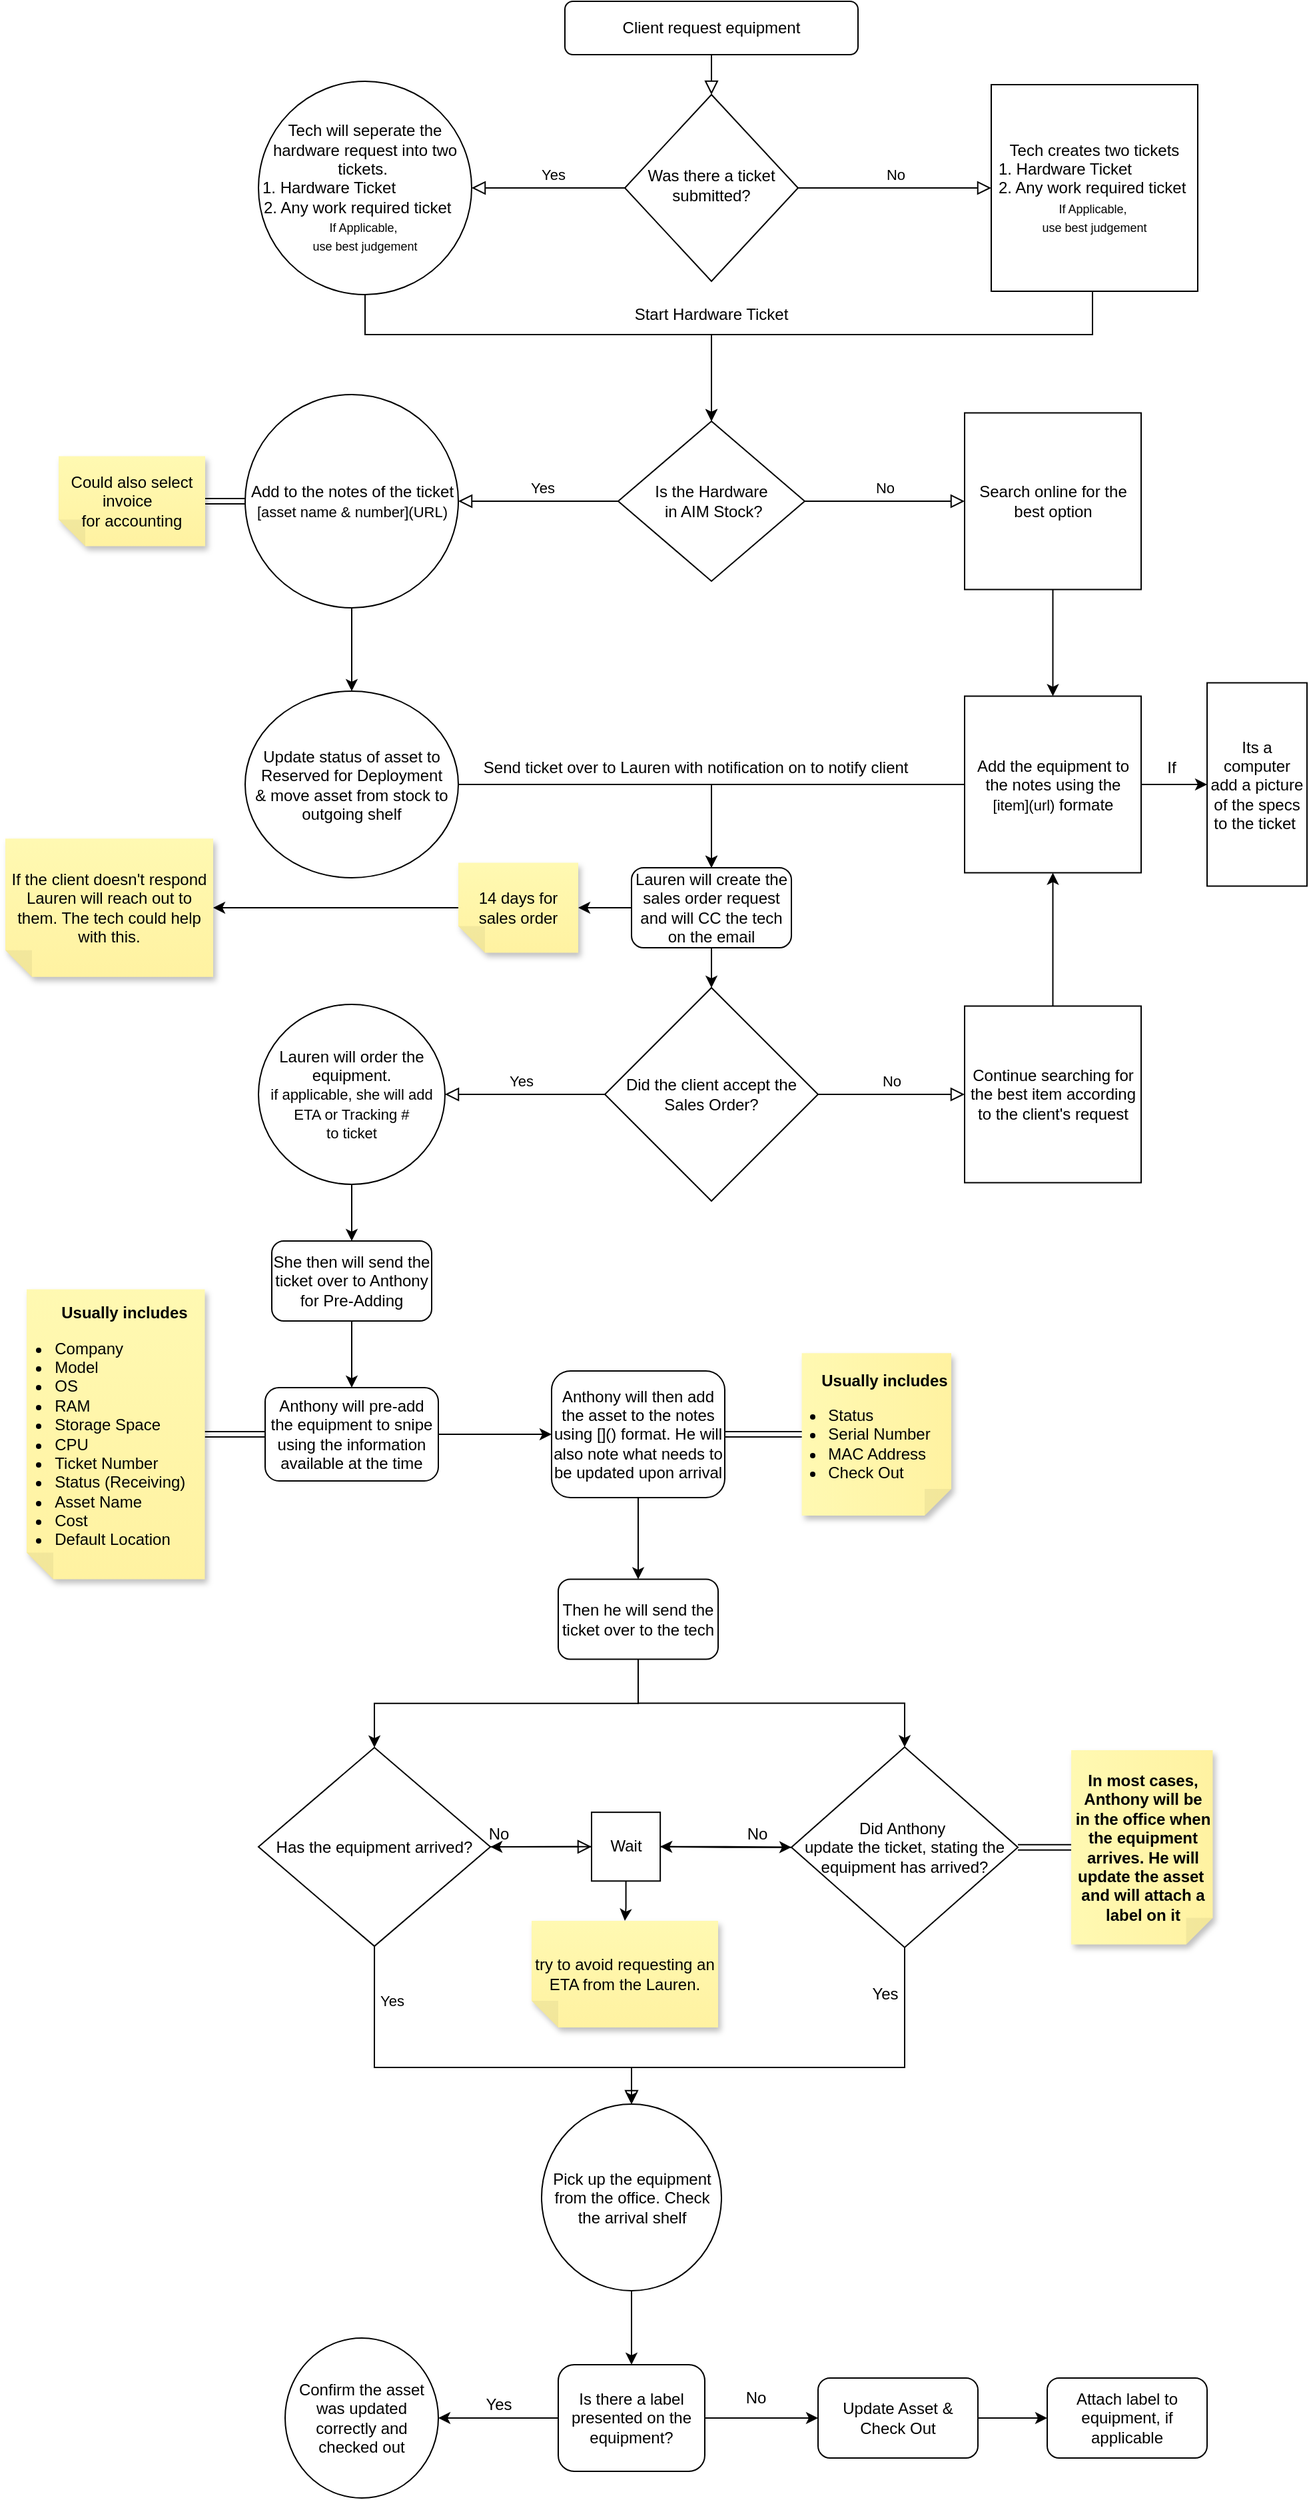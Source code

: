 <mxfile version="24.6.4" type="github">
  <diagram id="C5RBs43oDa-KdzZeNtuy" name="Page-1">
    <mxGraphModel dx="2253" dy="785" grid="1" gridSize="10" guides="1" tooltips="1" connect="1" arrows="1" fold="1" page="1" pageScale="1" pageWidth="827" pageHeight="1169" math="0" shadow="0">
      <root>
        <mxCell id="WIyWlLk6GJQsqaUBKTNV-0" />
        <mxCell id="WIyWlLk6GJQsqaUBKTNV-1" parent="WIyWlLk6GJQsqaUBKTNV-0" />
        <mxCell id="WIyWlLk6GJQsqaUBKTNV-2" value="" style="rounded=0;html=1;jettySize=auto;orthogonalLoop=1;fontSize=11;endArrow=block;endFill=0;endSize=8;strokeWidth=1;shadow=0;labelBackgroundColor=none;edgeStyle=orthogonalEdgeStyle;entryX=0.5;entryY=0;entryDx=0;entryDy=0;" parent="WIyWlLk6GJQsqaUBKTNV-1" source="WIyWlLk6GJQsqaUBKTNV-3" target="WIyWlLk6GJQsqaUBKTNV-6" edge="1">
          <mxGeometry relative="1" as="geometry" />
        </mxCell>
        <mxCell id="WIyWlLk6GJQsqaUBKTNV-3" value="Client request equipment" style="rounded=1;whiteSpace=wrap;html=1;fontSize=12;glass=0;strokeWidth=1;shadow=0;" parent="WIyWlLk6GJQsqaUBKTNV-1" vertex="1">
          <mxGeometry x="270" y="10" width="220" height="40" as="geometry" />
        </mxCell>
        <mxCell id="WIyWlLk6GJQsqaUBKTNV-4" value="Yes" style="rounded=0;html=1;jettySize=auto;orthogonalLoop=1;fontSize=11;endArrow=block;endFill=0;endSize=8;strokeWidth=1;shadow=0;labelBackgroundColor=none;edgeStyle=orthogonalEdgeStyle;entryX=1;entryY=0.5;entryDx=0;entryDy=0;" parent="WIyWlLk6GJQsqaUBKTNV-1" source="WIyWlLk6GJQsqaUBKTNV-6" target="AWEgeMBO9_SoQ7ImMLee-7" edge="1">
          <mxGeometry x="-0.053" y="-10" relative="1" as="geometry">
            <mxPoint as="offset" />
            <mxPoint x="190" y="125" as="targetPoint" />
          </mxGeometry>
        </mxCell>
        <mxCell id="WIyWlLk6GJQsqaUBKTNV-6" value="Was there a ticket submitted?" style="rhombus;whiteSpace=wrap;html=1;shadow=0;fontFamily=Helvetica;fontSize=12;align=center;strokeWidth=1;spacing=6;spacingTop=-4;" parent="WIyWlLk6GJQsqaUBKTNV-1" vertex="1">
          <mxGeometry x="315" y="80" width="130" height="140" as="geometry" />
        </mxCell>
        <mxCell id="AWEgeMBO9_SoQ7ImMLee-3" value="No" style="edgeStyle=orthogonalEdgeStyle;rounded=0;html=1;jettySize=auto;orthogonalLoop=1;fontSize=11;endArrow=block;endFill=0;endSize=8;strokeWidth=1;shadow=0;labelBackgroundColor=none;exitX=1;exitY=0.5;exitDx=0;exitDy=0;entryX=0;entryY=0.5;entryDx=0;entryDy=0;" parent="WIyWlLk6GJQsqaUBKTNV-1" source="WIyWlLk6GJQsqaUBKTNV-6" target="AWEgeMBO9_SoQ7ImMLee-10" edge="1">
          <mxGeometry y="10" relative="1" as="geometry">
            <mxPoint as="offset" />
            <mxPoint x="440" y="140" as="sourcePoint" />
            <mxPoint x="590" y="150" as="targetPoint" />
          </mxGeometry>
        </mxCell>
        <mxCell id="AWEgeMBO9_SoQ7ImMLee-13" style="edgeStyle=orthogonalEdgeStyle;rounded=0;orthogonalLoop=1;jettySize=auto;html=1;exitX=0.5;exitY=1;exitDx=0;exitDy=0;entryX=0.5;entryY=0;entryDx=0;entryDy=0;" parent="WIyWlLk6GJQsqaUBKTNV-1" source="AWEgeMBO9_SoQ7ImMLee-7" target="AWEgeMBO9_SoQ7ImMLee-11" edge="1">
          <mxGeometry relative="1" as="geometry">
            <mxPoint x="380" y="320" as="targetPoint" />
            <mxPoint x="120" y="240" as="sourcePoint" />
            <Array as="points">
              <mxPoint x="120" y="260" />
              <mxPoint x="380" y="260" />
            </Array>
          </mxGeometry>
        </mxCell>
        <mxCell id="AWEgeMBO9_SoQ7ImMLee-7" value="Tech will seperate the hardware request into two tickets.&amp;nbsp;&lt;div&gt;&lt;div style=&quot;text-align: left; margin-top: 0px; margin-right: 0px; margin-left: 2px;&quot;&gt;&lt;span style=&quot;background-color: initial;&quot;&gt;1. Hardware Ticket&lt;/span&gt;&lt;/div&gt;&lt;div&gt;&lt;div style=&quot;text-align: left; margin-left: 3px;&quot;&gt;&lt;span style=&quot;background-color: initial;&quot;&gt;2. Any work required ticket&lt;/span&gt;&lt;/div&gt;&lt;font style=&quot;font-size: 9px;&quot;&gt;If Applicable,&amp;nbsp;&lt;/font&gt;&lt;/div&gt;&lt;div&gt;&lt;font style=&quot;font-size: 9px;&quot;&gt;use best judgement&lt;/font&gt;&lt;br&gt;&lt;/div&gt;&lt;/div&gt;" style="ellipse;whiteSpace=wrap;html=1;aspect=fixed;" parent="WIyWlLk6GJQsqaUBKTNV-1" vertex="1">
          <mxGeometry x="40" y="70" width="160" height="160" as="geometry" />
        </mxCell>
        <mxCell id="AWEgeMBO9_SoQ7ImMLee-12" value="" style="edgeStyle=orthogonalEdgeStyle;rounded=0;orthogonalLoop=1;jettySize=auto;html=1;exitX=0.5;exitY=1;exitDx=0;exitDy=0;" parent="WIyWlLk6GJQsqaUBKTNV-1" source="AWEgeMBO9_SoQ7ImMLee-10" target="AWEgeMBO9_SoQ7ImMLee-11" edge="1">
          <mxGeometry relative="1" as="geometry">
            <Array as="points">
              <mxPoint x="666" y="260" />
              <mxPoint x="380" y="260" />
            </Array>
          </mxGeometry>
        </mxCell>
        <mxCell id="AWEgeMBO9_SoQ7ImMLee-10" value="Tech creates two tickets&lt;br&gt;&lt;div style=&quot;text-align: left;&quot;&gt;&lt;span style=&quot;background-color: initial;&quot;&gt;1. Hardware Ticket&lt;/span&gt;&lt;br&gt;&lt;span style=&quot;background-color: initial;&quot;&gt;2. Any work required ticket&amp;nbsp;&lt;/span&gt;&lt;br&gt;&lt;/div&gt;&lt;div&gt;&lt;div&gt;&lt;font style=&quot;font-size: 9px;&quot;&gt;If Applicable,&amp;nbsp;&lt;/font&gt;&lt;/div&gt;&lt;div&gt;&lt;font style=&quot;font-size: 9px;&quot;&gt;use best judgement&lt;/font&gt;&lt;/div&gt;&lt;/div&gt;" style="whiteSpace=wrap;html=1;aspect=fixed;spacingBottom=0;spacingTop=0;spacing=0;" parent="WIyWlLk6GJQsqaUBKTNV-1" vertex="1">
          <mxGeometry x="590" y="72.5" width="155" height="155" as="geometry" />
        </mxCell>
        <mxCell id="AWEgeMBO9_SoQ7ImMLee-11" value="Is the Hardware&lt;div&gt;&amp;nbsp;in AIM Stock?&lt;/div&gt;" style="rhombus;whiteSpace=wrap;html=1;" parent="WIyWlLk6GJQsqaUBKTNV-1" vertex="1">
          <mxGeometry x="310" y="325" width="140" height="120" as="geometry" />
        </mxCell>
        <mxCell id="AWEgeMBO9_SoQ7ImMLee-15" value="Yes" style="rounded=0;html=1;jettySize=auto;orthogonalLoop=1;fontSize=11;endArrow=block;endFill=0;endSize=8;strokeWidth=1;shadow=0;labelBackgroundColor=none;edgeStyle=orthogonalEdgeStyle;entryX=1;entryY=0.5;entryDx=0;entryDy=0;exitX=0;exitY=0.5;exitDx=0;exitDy=0;" parent="WIyWlLk6GJQsqaUBKTNV-1" source="AWEgeMBO9_SoQ7ImMLee-11" target="AWEgeMBO9_SoQ7ImMLee-18" edge="1">
          <mxGeometry x="-0.053" y="-10" relative="1" as="geometry">
            <mxPoint as="offset" />
            <mxPoint x="300" y="404.58" as="sourcePoint" />
            <mxPoint x="185" y="404.58" as="targetPoint" />
          </mxGeometry>
        </mxCell>
        <mxCell id="AWEgeMBO9_SoQ7ImMLee-17" value="No" style="edgeStyle=orthogonalEdgeStyle;rounded=0;html=1;jettySize=auto;orthogonalLoop=1;fontSize=11;endArrow=block;endFill=0;endSize=8;strokeWidth=1;shadow=0;labelBackgroundColor=none;exitX=1;exitY=0.5;exitDx=0;exitDy=0;entryX=0;entryY=0.5;entryDx=0;entryDy=0;" parent="WIyWlLk6GJQsqaUBKTNV-1" source="AWEgeMBO9_SoQ7ImMLee-11" target="AWEgeMBO9_SoQ7ImMLee-19" edge="1">
          <mxGeometry y="10" relative="1" as="geometry">
            <mxPoint as="offset" />
            <mxPoint x="460" y="404.58" as="sourcePoint" />
            <mxPoint x="615" y="404.58" as="targetPoint" />
          </mxGeometry>
        </mxCell>
        <mxCell id="AWEgeMBO9_SoQ7ImMLee-23" value="" style="edgeStyle=orthogonalEdgeStyle;rounded=0;orthogonalLoop=1;jettySize=auto;html=1;" parent="WIyWlLk6GJQsqaUBKTNV-1" source="AWEgeMBO9_SoQ7ImMLee-18" target="AWEgeMBO9_SoQ7ImMLee-22" edge="1">
          <mxGeometry relative="1" as="geometry" />
        </mxCell>
        <mxCell id="AWEgeMBO9_SoQ7ImMLee-18" value="Add to the notes of the ticket&lt;br&gt;&lt;font style=&quot;font-size: 11px;&quot;&gt;[asset name &amp;amp; number](URL)&lt;/font&gt;" style="ellipse;whiteSpace=wrap;html=1;aspect=fixed;spacingLeft=1;spacingRight=0;" parent="WIyWlLk6GJQsqaUBKTNV-1" vertex="1">
          <mxGeometry x="30" y="305" width="160" height="160" as="geometry" />
        </mxCell>
        <mxCell id="AWEgeMBO9_SoQ7ImMLee-25" value="" style="edgeStyle=orthogonalEdgeStyle;rounded=0;orthogonalLoop=1;jettySize=auto;html=1;" parent="WIyWlLk6GJQsqaUBKTNV-1" source="AWEgeMBO9_SoQ7ImMLee-19" target="AWEgeMBO9_SoQ7ImMLee-24" edge="1">
          <mxGeometry relative="1" as="geometry" />
        </mxCell>
        <mxCell id="AWEgeMBO9_SoQ7ImMLee-19" value="Search online for the best option" style="whiteSpace=wrap;html=1;aspect=fixed;" parent="WIyWlLk6GJQsqaUBKTNV-1" vertex="1">
          <mxGeometry x="570" y="318.75" width="132.5" height="132.5" as="geometry" />
        </mxCell>
        <mxCell id="AWEgeMBO9_SoQ7ImMLee-20" value="Start Hardware Ticket" style="text;strokeColor=none;align=center;fillColor=none;html=1;verticalAlign=middle;whiteSpace=wrap;rounded=0;" parent="WIyWlLk6GJQsqaUBKTNV-1" vertex="1">
          <mxGeometry x="308" y="230" width="144" height="30" as="geometry" />
        </mxCell>
        <mxCell id="AWEgeMBO9_SoQ7ImMLee-40" style="edgeStyle=orthogonalEdgeStyle;rounded=0;orthogonalLoop=1;jettySize=auto;html=1;entryX=0.5;entryY=0;entryDx=0;entryDy=0;" parent="WIyWlLk6GJQsqaUBKTNV-1" source="AWEgeMBO9_SoQ7ImMLee-22" target="AWEgeMBO9_SoQ7ImMLee-44" edge="1">
          <mxGeometry relative="1" as="geometry">
            <mxPoint x="380" y="690" as="targetPoint" />
          </mxGeometry>
        </mxCell>
        <mxCell id="AWEgeMBO9_SoQ7ImMLee-22" value="Update status of asset to&lt;br&gt;Reserved for Deployment&lt;div&gt;&amp;amp; move asset from stock to outgoing shelf&lt;/div&gt;" style="ellipse;whiteSpace=wrap;html=1;" parent="WIyWlLk6GJQsqaUBKTNV-1" vertex="1">
          <mxGeometry x="30" y="527.5" width="160" height="140" as="geometry" />
        </mxCell>
        <mxCell id="AWEgeMBO9_SoQ7ImMLee-30" value="" style="edgeStyle=orthogonalEdgeStyle;rounded=0;orthogonalLoop=1;jettySize=auto;html=1;" parent="WIyWlLk6GJQsqaUBKTNV-1" source="AWEgeMBO9_SoQ7ImMLee-24" target="AWEgeMBO9_SoQ7ImMLee-29" edge="1">
          <mxGeometry relative="1" as="geometry" />
        </mxCell>
        <mxCell id="AWEgeMBO9_SoQ7ImMLee-41" style="edgeStyle=orthogonalEdgeStyle;rounded=0;orthogonalLoop=1;jettySize=auto;html=1;entryX=0.5;entryY=0;entryDx=0;entryDy=0;" parent="WIyWlLk6GJQsqaUBKTNV-1" source="AWEgeMBO9_SoQ7ImMLee-24" target="AWEgeMBO9_SoQ7ImMLee-44" edge="1">
          <mxGeometry relative="1" as="geometry">
            <mxPoint x="380" y="690" as="targetPoint" />
          </mxGeometry>
        </mxCell>
        <mxCell id="AWEgeMBO9_SoQ7ImMLee-24" value="Add the equipment to the notes using the &lt;font style=&quot;font-size: 11px;&quot;&gt;[item](url)&lt;/font&gt; formate" style="whiteSpace=wrap;html=1;aspect=fixed;" parent="WIyWlLk6GJQsqaUBKTNV-1" vertex="1">
          <mxGeometry x="570" y="531.25" width="132.5" height="132.5" as="geometry" />
        </mxCell>
        <mxCell id="AWEgeMBO9_SoQ7ImMLee-29" value="Its a computer add a picture of the specs to the ticket&amp;nbsp;" style="whiteSpace=wrap;html=1;" parent="WIyWlLk6GJQsqaUBKTNV-1" vertex="1">
          <mxGeometry x="752" y="521.25" width="75" height="152.5" as="geometry" />
        </mxCell>
        <mxCell id="AWEgeMBO9_SoQ7ImMLee-31" value="If" style="text;html=1;align=center;verticalAlign=middle;resizable=0;points=[];autosize=1;strokeColor=none;fillColor=none;" parent="WIyWlLk6GJQsqaUBKTNV-1" vertex="1">
          <mxGeometry x="710" y="570" width="30" height="30" as="geometry" />
        </mxCell>
        <mxCell id="AWEgeMBO9_SoQ7ImMLee-32" value="Could also select invoice&amp;nbsp;&amp;nbsp;&lt;div&gt;for accounting&lt;/div&gt;" style="shape=note;whiteSpace=wrap;html=1;backgroundOutline=1;fontColor=#000000;darkOpacity=0.05;fillColor=#FFF9B2;strokeColor=none;fillStyle=solid;direction=west;gradientDirection=north;gradientColor=#FFF2A1;shadow=1;size=20;pointerEvents=1;" parent="WIyWlLk6GJQsqaUBKTNV-1" vertex="1">
          <mxGeometry x="-110" y="351.25" width="110" height="67.5" as="geometry" />
        </mxCell>
        <mxCell id="AWEgeMBO9_SoQ7ImMLee-34" style="edgeStyle=orthogonalEdgeStyle;rounded=0;orthogonalLoop=1;jettySize=auto;html=1;entryX=0;entryY=0.5;entryDx=0;entryDy=0;entryPerimeter=0;shape=link;" parent="WIyWlLk6GJQsqaUBKTNV-1" source="AWEgeMBO9_SoQ7ImMLee-18" target="AWEgeMBO9_SoQ7ImMLee-32" edge="1">
          <mxGeometry relative="1" as="geometry" />
        </mxCell>
        <mxCell id="AWEgeMBO9_SoQ7ImMLee-42" value="Send ticket over to Lauren with notification on to notify client&amp;nbsp;" style="text;strokeColor=none;align=center;fillColor=none;html=1;verticalAlign=middle;whiteSpace=wrap;rounded=0;" parent="WIyWlLk6GJQsqaUBKTNV-1" vertex="1">
          <mxGeometry x="170" y="570" width="400" height="30" as="geometry" />
        </mxCell>
        <mxCell id="AWEgeMBO9_SoQ7ImMLee-48" style="edgeStyle=orthogonalEdgeStyle;rounded=0;orthogonalLoop=1;jettySize=auto;html=1;entryX=0.5;entryY=0;entryDx=0;entryDy=0;" parent="WIyWlLk6GJQsqaUBKTNV-1" source="AWEgeMBO9_SoQ7ImMLee-44" target="AWEgeMBO9_SoQ7ImMLee-47" edge="1">
          <mxGeometry relative="1" as="geometry" />
        </mxCell>
        <mxCell id="AWEgeMBO9_SoQ7ImMLee-44" value="Lauren will create the sales order request and will CC the tech on the email" style="rounded=1;whiteSpace=wrap;html=1;" parent="WIyWlLk6GJQsqaUBKTNV-1" vertex="1">
          <mxGeometry x="320" y="660" width="120" height="60" as="geometry" />
        </mxCell>
        <mxCell id="AWEgeMBO9_SoQ7ImMLee-47" value="Did the client accept the Sales Order?" style="rhombus;whiteSpace=wrap;html=1;" parent="WIyWlLk6GJQsqaUBKTNV-1" vertex="1">
          <mxGeometry x="300" y="750" width="160" height="160" as="geometry" />
        </mxCell>
        <mxCell id="AWEgeMBO9_SoQ7ImMLee-49" value="Yes" style="rounded=0;html=1;jettySize=auto;orthogonalLoop=1;fontSize=11;endArrow=block;endFill=0;endSize=8;strokeWidth=1;shadow=0;labelBackgroundColor=none;edgeStyle=orthogonalEdgeStyle;exitX=0;exitY=0.5;exitDx=0;exitDy=0;entryX=1;entryY=0.5;entryDx=0;entryDy=0;" parent="WIyWlLk6GJQsqaUBKTNV-1" source="AWEgeMBO9_SoQ7ImMLee-47" target="AWEgeMBO9_SoQ7ImMLee-51" edge="1">
          <mxGeometry x="0.057" y="-10" relative="1" as="geometry">
            <mxPoint as="offset" />
            <mxPoint x="280" y="880" as="sourcePoint" />
            <mxPoint x="190" y="880" as="targetPoint" />
            <Array as="points" />
          </mxGeometry>
        </mxCell>
        <mxCell id="AWEgeMBO9_SoQ7ImMLee-50" value="No" style="edgeStyle=orthogonalEdgeStyle;rounded=0;html=1;jettySize=auto;orthogonalLoop=1;fontSize=11;endArrow=block;endFill=0;endSize=8;strokeWidth=1;shadow=0;labelBackgroundColor=none;exitX=1;exitY=0.5;exitDx=0;exitDy=0;entryX=0;entryY=0.5;entryDx=0;entryDy=0;" parent="WIyWlLk6GJQsqaUBKTNV-1" source="AWEgeMBO9_SoQ7ImMLee-47" target="AWEgeMBO9_SoQ7ImMLee-52" edge="1">
          <mxGeometry y="10" relative="1" as="geometry">
            <mxPoint as="offset" />
            <mxPoint x="480" y="880" as="sourcePoint" />
            <mxPoint x="600" y="880" as="targetPoint" />
          </mxGeometry>
        </mxCell>
        <mxCell id="AWEgeMBO9_SoQ7ImMLee-54" style="edgeStyle=orthogonalEdgeStyle;rounded=0;orthogonalLoop=1;jettySize=auto;html=1;entryX=0.5;entryY=0;entryDx=0;entryDy=0;" parent="WIyWlLk6GJQsqaUBKTNV-1" source="AWEgeMBO9_SoQ7ImMLee-51" target="AWEgeMBO9_SoQ7ImMLee-53" edge="1">
          <mxGeometry relative="1" as="geometry" />
        </mxCell>
        <mxCell id="AWEgeMBO9_SoQ7ImMLee-51" value="Lauren will order the equipment.&lt;br&gt;&lt;font style=&quot;font-size: 11px;&quot;&gt;if applicable,&amp;nbsp;&lt;/font&gt;&lt;span style=&quot;font-size: 11px; background-color: initial;&quot;&gt;she will add&lt;/span&gt;&lt;div&gt;&lt;div&gt;&lt;font style=&quot;font-size: 11px;&quot;&gt;&amp;nbsp;ETA or Tracking #&amp;nbsp;&lt;/font&gt;&lt;/div&gt;&lt;div&gt;&lt;font style=&quot;font-size: 11px;&quot;&gt;to ticket&lt;/font&gt;&lt;/div&gt;&lt;/div&gt;" style="ellipse;whiteSpace=wrap;html=1;spacingLeft=0;" parent="WIyWlLk6GJQsqaUBKTNV-1" vertex="1">
          <mxGeometry x="40" y="762.5" width="140" height="135" as="geometry" />
        </mxCell>
        <mxCell id="AWEgeMBO9_SoQ7ImMLee-56" style="edgeStyle=orthogonalEdgeStyle;rounded=0;orthogonalLoop=1;jettySize=auto;html=1;" parent="WIyWlLk6GJQsqaUBKTNV-1" source="AWEgeMBO9_SoQ7ImMLee-52" target="AWEgeMBO9_SoQ7ImMLee-24" edge="1">
          <mxGeometry relative="1" as="geometry" />
        </mxCell>
        <mxCell id="AWEgeMBO9_SoQ7ImMLee-52" value="Continue searching for the best item according to the client&#39;s request" style="whiteSpace=wrap;html=1;aspect=fixed;" parent="WIyWlLk6GJQsqaUBKTNV-1" vertex="1">
          <mxGeometry x="570" y="763.75" width="132.5" height="132.5" as="geometry" />
        </mxCell>
        <mxCell id="AWEgeMBO9_SoQ7ImMLee-58" value="" style="edgeStyle=orthogonalEdgeStyle;rounded=0;orthogonalLoop=1;jettySize=auto;html=1;" parent="WIyWlLk6GJQsqaUBKTNV-1" source="AWEgeMBO9_SoQ7ImMLee-53" target="AWEgeMBO9_SoQ7ImMLee-57" edge="1">
          <mxGeometry relative="1" as="geometry" />
        </mxCell>
        <mxCell id="AWEgeMBO9_SoQ7ImMLee-53" value="She then will send the ticket over to Anthony for Pre-Adding" style="rounded=1;whiteSpace=wrap;html=1;" parent="WIyWlLk6GJQsqaUBKTNV-1" vertex="1">
          <mxGeometry x="50" y="940" width="120" height="60" as="geometry" />
        </mxCell>
        <mxCell id="AWEgeMBO9_SoQ7ImMLee-60" value="" style="edgeStyle=orthogonalEdgeStyle;rounded=0;orthogonalLoop=1;jettySize=auto;html=1;shape=link;" parent="WIyWlLk6GJQsqaUBKTNV-1" source="AWEgeMBO9_SoQ7ImMLee-57" target="AWEgeMBO9_SoQ7ImMLee-61" edge="1">
          <mxGeometry relative="1" as="geometry">
            <mxPoint x="520" y="970" as="targetPoint" />
          </mxGeometry>
        </mxCell>
        <mxCell id="AWEgeMBO9_SoQ7ImMLee-64" value="" style="edgeStyle=orthogonalEdgeStyle;rounded=0;orthogonalLoop=1;jettySize=auto;html=1;" parent="WIyWlLk6GJQsqaUBKTNV-1" source="AWEgeMBO9_SoQ7ImMLee-57" target="AWEgeMBO9_SoQ7ImMLee-63" edge="1">
          <mxGeometry relative="1" as="geometry" />
        </mxCell>
        <mxCell id="AWEgeMBO9_SoQ7ImMLee-57" value="Anthony will pre-add the equipment to snipe using the information available at the time" style="whiteSpace=wrap;html=1;rounded=1;" parent="WIyWlLk6GJQsqaUBKTNV-1" vertex="1">
          <mxGeometry x="45" y="1050" width="130" height="70" as="geometry" />
        </mxCell>
        <mxCell id="AWEgeMBO9_SoQ7ImMLee-61" value="&lt;b&gt;Usually includes&lt;br&gt;&lt;/b&gt;&lt;ul style=&quot;margin-left: -45px; margin-right: -20px;&quot;&gt;&lt;li style=&quot;text-align: left;&quot;&gt;Company&lt;br&gt;&lt;/li&gt;&lt;li style=&quot;text-align: left;&quot;&gt;Model&lt;/li&gt;&lt;li style=&quot;text-align: left;&quot;&gt;OS&lt;/li&gt;&lt;li style=&quot;text-align: left;&quot;&gt;RAM&lt;/li&gt;&lt;li style=&quot;text-align: left;&quot;&gt;Storage Space&lt;br&gt;&lt;/li&gt;&lt;li style=&quot;text-align: left;&quot;&gt;CPU&lt;/li&gt;&lt;li style=&quot;text-align: left;&quot;&gt;Ticket Number&lt;/li&gt;&lt;li style=&quot;text-align: left;&quot;&gt;Status (Receiving)&lt;/li&gt;&lt;li style=&quot;text-align: left;&quot;&gt;Asset Name&lt;/li&gt;&lt;li style=&quot;text-align: left;&quot;&gt;Cost&lt;/li&gt;&lt;li style=&quot;text-align: left;&quot;&gt;Default Location&lt;/li&gt;&lt;/ul&gt;" style="shape=note;whiteSpace=wrap;html=1;backgroundOutline=1;fontColor=#000000;darkOpacity=0.05;fillColor=#FFF9B2;strokeColor=none;fillStyle=solid;direction=west;gradientDirection=north;gradientColor=#FFF2A1;shadow=1;size=20;pointerEvents=1;spacingLeft=13;" parent="WIyWlLk6GJQsqaUBKTNV-1" vertex="1">
          <mxGeometry x="-134" y="976.25" width="133.75" height="217.5" as="geometry" />
        </mxCell>
        <mxCell id="AWEgeMBO9_SoQ7ImMLee-69" value="" style="edgeStyle=orthogonalEdgeStyle;rounded=0;orthogonalLoop=1;jettySize=auto;html=1;" parent="WIyWlLk6GJQsqaUBKTNV-1" source="AWEgeMBO9_SoQ7ImMLee-63" target="AWEgeMBO9_SoQ7ImMLee-68" edge="1">
          <mxGeometry relative="1" as="geometry" />
        </mxCell>
        <mxCell id="AWEgeMBO9_SoQ7ImMLee-63" value="Anthony will then add the asset to the notes using []() format. He will also note what needs to be updated upon arrival" style="whiteSpace=wrap;html=1;rounded=1;" parent="WIyWlLk6GJQsqaUBKTNV-1" vertex="1">
          <mxGeometry x="260" y="1037.5" width="130" height="95" as="geometry" />
        </mxCell>
        <mxCell id="AWEgeMBO9_SoQ7ImMLee-66" value="&lt;b&gt;Usually includes&lt;br&gt;&lt;/b&gt;&lt;ul style=&quot;margin-left: -35px; margin-right: -20px;&quot;&gt;&lt;li style=&quot;text-align: left;&quot;&gt;Status&lt;br&gt;&lt;/li&gt;&lt;li style=&quot;text-align: left;&quot;&gt;Serial Number&lt;/li&gt;&lt;li style=&quot;text-align: left;&quot;&gt;MAC Address&lt;/li&gt;&lt;li style=&quot;text-align: left;&quot;&gt;Check Out&amp;nbsp;&lt;br&gt;&lt;/li&gt;&lt;/ul&gt;" style="shape=note;whiteSpace=wrap;html=1;backgroundOutline=1;fontColor=#000000;darkOpacity=0.05;fillColor=#FFF9B2;strokeColor=none;fillStyle=solid;direction=south;gradientDirection=north;gradientColor=#FFF2A1;shadow=1;size=20;pointerEvents=1;spacingLeft=12;" parent="WIyWlLk6GJQsqaUBKTNV-1" vertex="1">
          <mxGeometry x="447.81" y="1024.07" width="112.19" height="121.87" as="geometry" />
        </mxCell>
        <mxCell id="AWEgeMBO9_SoQ7ImMLee-67" style="edgeStyle=orthogonalEdgeStyle;rounded=0;orthogonalLoop=1;jettySize=auto;html=1;entryX=0.5;entryY=1;entryDx=0;entryDy=0;entryPerimeter=0;shape=link;" parent="WIyWlLk6GJQsqaUBKTNV-1" source="AWEgeMBO9_SoQ7ImMLee-63" target="AWEgeMBO9_SoQ7ImMLee-66" edge="1">
          <mxGeometry relative="1" as="geometry" />
        </mxCell>
        <mxCell id="AWEgeMBO9_SoQ7ImMLee-70" style="edgeStyle=orthogonalEdgeStyle;rounded=0;orthogonalLoop=1;jettySize=auto;html=1;entryX=0;entryY=0.5;entryDx=0;entryDy=0;exitX=0.5;exitY=1;exitDx=0;exitDy=0;" parent="WIyWlLk6GJQsqaUBKTNV-1" source="AWEgeMBO9_SoQ7ImMLee-68" target="AWEgeMBO9_SoQ7ImMLee-71" edge="1">
          <mxGeometry relative="1" as="geometry">
            <mxPoint x="344.07" y="1315" as="targetPoint" />
            <mxPoint x="530.0" y="1010" as="sourcePoint" />
          </mxGeometry>
        </mxCell>
        <mxCell id="AWEgeMBO9_SoQ7ImMLee-77" style="edgeStyle=orthogonalEdgeStyle;rounded=0;orthogonalLoop=1;jettySize=auto;html=1;exitX=0.5;exitY=1;exitDx=0;exitDy=0;entryX=1;entryY=0.5;entryDx=0;entryDy=0;" parent="WIyWlLk6GJQsqaUBKTNV-1" source="AWEgeMBO9_SoQ7ImMLee-68" target="AWEgeMBO9_SoQ7ImMLee-78" edge="1">
          <mxGeometry relative="1" as="geometry">
            <mxPoint x="700" y="1085" as="targetPoint" />
          </mxGeometry>
        </mxCell>
        <mxCell id="AWEgeMBO9_SoQ7ImMLee-68" value="Then he will send the ticket over to the tech" style="whiteSpace=wrap;html=1;rounded=1;" parent="WIyWlLk6GJQsqaUBKTNV-1" vertex="1">
          <mxGeometry x="265" y="1193.75" width="120" height="60" as="geometry" />
        </mxCell>
        <mxCell id="AWEgeMBO9_SoQ7ImMLee-71" value="Has the equipment arrived?" style="rhombus;whiteSpace=wrap;html=1;direction=south;" parent="WIyWlLk6GJQsqaUBKTNV-1" vertex="1">
          <mxGeometry x="40" y="1320" width="174.07" height="149.06" as="geometry" />
        </mxCell>
        <mxCell id="AWEgeMBO9_SoQ7ImMLee-73" value="Yes" style="rounded=0;html=1;jettySize=auto;orthogonalLoop=1;fontSize=11;endArrow=block;endFill=0;endSize=8;strokeWidth=1;shadow=0;labelBackgroundColor=none;edgeStyle=orthogonalEdgeStyle;entryX=0;entryY=0.5;entryDx=0;entryDy=0;exitX=1;exitY=0.5;exitDx=0;exitDy=0;" parent="WIyWlLk6GJQsqaUBKTNV-1" target="AWEgeMBO9_SoQ7ImMLee-80" edge="1" source="AWEgeMBO9_SoQ7ImMLee-71">
          <mxGeometry x="-0.737" y="13" relative="1" as="geometry">
            <mxPoint as="offset" />
            <mxPoint x="110" y="1470" as="sourcePoint" />
            <mxPoint x="308.0" y="1658.44" as="targetPoint" />
            <Array as="points">
              <mxPoint x="127" y="1560" />
              <mxPoint x="320" y="1560" />
            </Array>
          </mxGeometry>
        </mxCell>
        <mxCell id="AWEgeMBO9_SoQ7ImMLee-74" value="" style="edgeStyle=orthogonalEdgeStyle;rounded=0;html=1;jettySize=auto;orthogonalLoop=1;fontSize=11;endArrow=block;endFill=0;endSize=8;strokeWidth=1;shadow=0;labelBackgroundColor=none;exitX=0.5;exitY=0;exitDx=0;exitDy=0;entryX=0;entryY=0.5;entryDx=0;entryDy=0;" parent="WIyWlLk6GJQsqaUBKTNV-1" source="AWEgeMBO9_SoQ7ImMLee-71" target="AWEgeMBO9_SoQ7ImMLee-76" edge="1">
          <mxGeometry y="10" relative="1" as="geometry">
            <mxPoint as="offset" />
            <mxPoint x="470" y="1444.58" as="sourcePoint" />
            <mxPoint x="410" y="1450" as="targetPoint" />
          </mxGeometry>
        </mxCell>
        <mxCell id="fV5qWLftvOQSlQgGa73O-0" style="edgeStyle=orthogonalEdgeStyle;rounded=0;orthogonalLoop=1;jettySize=auto;html=1;entryX=0.5;entryY=0;entryDx=0;entryDy=0;" edge="1" parent="WIyWlLk6GJQsqaUBKTNV-1" source="AWEgeMBO9_SoQ7ImMLee-76" target="AWEgeMBO9_SoQ7ImMLee-71">
          <mxGeometry relative="1" as="geometry" />
        </mxCell>
        <mxCell id="fV5qWLftvOQSlQgGa73O-1" style="edgeStyle=orthogonalEdgeStyle;rounded=0;orthogonalLoop=1;jettySize=auto;html=1;" edge="1" parent="WIyWlLk6GJQsqaUBKTNV-1" source="AWEgeMBO9_SoQ7ImMLee-76" target="AWEgeMBO9_SoQ7ImMLee-78">
          <mxGeometry relative="1" as="geometry" />
        </mxCell>
        <mxCell id="fV5qWLftvOQSlQgGa73O-12" style="edgeStyle=orthogonalEdgeStyle;rounded=0;orthogonalLoop=1;jettySize=auto;html=1;" edge="1" parent="WIyWlLk6GJQsqaUBKTNV-1" source="AWEgeMBO9_SoQ7ImMLee-76" target="fV5qWLftvOQSlQgGa73O-11">
          <mxGeometry relative="1" as="geometry" />
        </mxCell>
        <mxCell id="AWEgeMBO9_SoQ7ImMLee-76" value="Wait" style="whiteSpace=wrap;html=1;aspect=fixed;" parent="WIyWlLk6GJQsqaUBKTNV-1" vertex="1">
          <mxGeometry x="290" y="1368.58" width="51.57" height="51.57" as="geometry" />
        </mxCell>
        <mxCell id="AWEgeMBO9_SoQ7ImMLee-82" style="edgeStyle=orthogonalEdgeStyle;rounded=0;orthogonalLoop=1;jettySize=auto;html=1;entryX=0;entryY=0.5;entryDx=0;entryDy=0;" parent="WIyWlLk6GJQsqaUBKTNV-1" source="AWEgeMBO9_SoQ7ImMLee-78" target="AWEgeMBO9_SoQ7ImMLee-80" edge="1">
          <mxGeometry relative="1" as="geometry">
            <Array as="points">
              <mxPoint x="525" y="1560" />
              <mxPoint x="320" y="1560" />
            </Array>
          </mxGeometry>
        </mxCell>
        <mxCell id="AWEgeMBO9_SoQ7ImMLee-87" style="edgeStyle=orthogonalEdgeStyle;rounded=0;orthogonalLoop=1;jettySize=auto;html=1;entryX=1;entryY=0.5;entryDx=0;entryDy=0;" parent="WIyWlLk6GJQsqaUBKTNV-1" source="AWEgeMBO9_SoQ7ImMLee-78" target="AWEgeMBO9_SoQ7ImMLee-76" edge="1">
          <mxGeometry relative="1" as="geometry">
            <mxPoint x="390" y="1394.375" as="targetPoint" />
          </mxGeometry>
        </mxCell>
        <mxCell id="AWEgeMBO9_SoQ7ImMLee-78" value="Did Anthony&amp;nbsp;&lt;div&gt;update the ticket, stating the equipment has arrived?&lt;/div&gt;" style="rhombus;whiteSpace=wrap;html=1;direction=north;" parent="WIyWlLk6GJQsqaUBKTNV-1" vertex="1">
          <mxGeometry x="440" y="1319.68" width="170.01" height="150.33" as="geometry" />
        </mxCell>
        <mxCell id="AWEgeMBO9_SoQ7ImMLee-97" value="" style="edgeStyle=orthogonalEdgeStyle;rounded=0;orthogonalLoop=1;jettySize=auto;html=1;" parent="WIyWlLk6GJQsqaUBKTNV-1" source="AWEgeMBO9_SoQ7ImMLee-80" target="AWEgeMBO9_SoQ7ImMLee-96" edge="1">
          <mxGeometry relative="1" as="geometry" />
        </mxCell>
        <mxCell id="AWEgeMBO9_SoQ7ImMLee-80" value="Pick up the equipment from the office. Check the arrival shelf" style="ellipse;whiteSpace=wrap;html=1;direction=south;" parent="WIyWlLk6GJQsqaUBKTNV-1" vertex="1">
          <mxGeometry x="252.5" y="1587.5" width="135" height="140" as="geometry" />
        </mxCell>
        <mxCell id="AWEgeMBO9_SoQ7ImMLee-83" value="Yes" style="text;html=1;align=center;verticalAlign=middle;resizable=0;points=[];autosize=1;strokeColor=none;fillColor=none;" parent="WIyWlLk6GJQsqaUBKTNV-1" vertex="1">
          <mxGeometry x="490" y="1490" width="40" height="30" as="geometry" />
        </mxCell>
        <mxCell id="AWEgeMBO9_SoQ7ImMLee-84" value="No" style="text;html=1;align=center;verticalAlign=middle;resizable=0;points=[];autosize=1;strokeColor=none;fillColor=none;" parent="WIyWlLk6GJQsqaUBKTNV-1" vertex="1">
          <mxGeometry x="393.5" y="1370" width="40" height="30" as="geometry" />
        </mxCell>
        <mxCell id="AWEgeMBO9_SoQ7ImMLee-85" value="No" style="text;html=1;align=center;verticalAlign=middle;resizable=0;points=[];autosize=1;strokeColor=none;fillColor=none;" parent="WIyWlLk6GJQsqaUBKTNV-1" vertex="1">
          <mxGeometry x="200" y="1370" width="40" height="30" as="geometry" />
        </mxCell>
        <mxCell id="AWEgeMBO9_SoQ7ImMLee-88" value="&lt;b&gt;In most cases, Anthony will be in the office when the equipment arrives. He will update the asset&amp;nbsp; and will attach a label on it&lt;/b&gt;" style="shape=note;whiteSpace=wrap;html=1;backgroundOutline=1;fontColor=#000000;darkOpacity=0.05;fillColor=#FFF9B2;strokeColor=none;fillStyle=solid;direction=south;gradientDirection=north;gradientColor=#FFF2A1;shadow=1;size=20;pointerEvents=1;spacingLeft=2;" parent="WIyWlLk6GJQsqaUBKTNV-1" vertex="1">
          <mxGeometry x="650" y="1321.96" width="106.25" height="145.78" as="geometry" />
        </mxCell>
        <mxCell id="AWEgeMBO9_SoQ7ImMLee-89" style="edgeStyle=orthogonalEdgeStyle;rounded=0;orthogonalLoop=1;jettySize=auto;html=1;entryX=0.5;entryY=1;entryDx=0;entryDy=0;entryPerimeter=0;shape=link;" parent="WIyWlLk6GJQsqaUBKTNV-1" source="AWEgeMBO9_SoQ7ImMLee-78" target="AWEgeMBO9_SoQ7ImMLee-88" edge="1">
          <mxGeometry relative="1" as="geometry" />
        </mxCell>
        <mxCell id="AWEgeMBO9_SoQ7ImMLee-99" value="" style="edgeStyle=orthogonalEdgeStyle;rounded=0;orthogonalLoop=1;jettySize=auto;html=1;" parent="WIyWlLk6GJQsqaUBKTNV-1" source="AWEgeMBO9_SoQ7ImMLee-96" edge="1">
          <mxGeometry relative="1" as="geometry">
            <mxPoint x="460" y="1823" as="targetPoint" />
          </mxGeometry>
        </mxCell>
        <mxCell id="AWEgeMBO9_SoQ7ImMLee-109" value="" style="edgeStyle=orthogonalEdgeStyle;rounded=0;orthogonalLoop=1;jettySize=auto;html=1;" parent="WIyWlLk6GJQsqaUBKTNV-1" source="AWEgeMBO9_SoQ7ImMLee-96" target="AWEgeMBO9_SoQ7ImMLee-108" edge="1">
          <mxGeometry relative="1" as="geometry" />
        </mxCell>
        <mxCell id="AWEgeMBO9_SoQ7ImMLee-96" value="Is there a label presented on the equipment?" style="rounded=1;whiteSpace=wrap;html=1;" parent="WIyWlLk6GJQsqaUBKTNV-1" vertex="1">
          <mxGeometry x="265" y="1783" width="110" height="80" as="geometry" />
        </mxCell>
        <mxCell id="AWEgeMBO9_SoQ7ImMLee-100" value="No" style="text;html=1;align=center;verticalAlign=middle;resizable=0;points=[];autosize=1;strokeColor=none;fillColor=none;" parent="WIyWlLk6GJQsqaUBKTNV-1" vertex="1">
          <mxGeometry x="393" y="1793" width="40" height="30" as="geometry" />
        </mxCell>
        <mxCell id="fV5qWLftvOQSlQgGa73O-15" value="" style="edgeStyle=orthogonalEdgeStyle;rounded=0;orthogonalLoop=1;jettySize=auto;html=1;" edge="1" parent="WIyWlLk6GJQsqaUBKTNV-1" source="AWEgeMBO9_SoQ7ImMLee-101" target="fV5qWLftvOQSlQgGa73O-14">
          <mxGeometry relative="1" as="geometry" />
        </mxCell>
        <mxCell id="AWEgeMBO9_SoQ7ImMLee-101" value="Update Asset &amp;amp; Check Out" style="whiteSpace=wrap;html=1;rounded=1;" parent="WIyWlLk6GJQsqaUBKTNV-1" vertex="1">
          <mxGeometry x="460" y="1793" width="120" height="60" as="geometry" />
        </mxCell>
        <mxCell id="AWEgeMBO9_SoQ7ImMLee-108" value="Confirm the asset was updated correctly and checked out" style="ellipse;whiteSpace=wrap;html=1;rounded=1;" parent="WIyWlLk6GJQsqaUBKTNV-1" vertex="1">
          <mxGeometry x="60" y="1763" width="115" height="120" as="geometry" />
        </mxCell>
        <mxCell id="AWEgeMBO9_SoQ7ImMLee-111" value="Yes" style="text;html=1;align=center;verticalAlign=middle;resizable=0;points=[];autosize=1;strokeColor=none;fillColor=none;" parent="WIyWlLk6GJQsqaUBKTNV-1" vertex="1">
          <mxGeometry x="200" y="1798" width="40" height="30" as="geometry" />
        </mxCell>
        <mxCell id="fV5qWLftvOQSlQgGa73O-8" style="edgeStyle=orthogonalEdgeStyle;rounded=0;orthogonalLoop=1;jettySize=auto;html=1;entryX=0;entryY=0.5;entryDx=0;entryDy=0;entryPerimeter=0;" edge="1" parent="WIyWlLk6GJQsqaUBKTNV-1" source="fV5qWLftvOQSlQgGa73O-2" target="fV5qWLftvOQSlQgGa73O-10">
          <mxGeometry relative="1" as="geometry">
            <mxPoint x="30" y="690" as="targetPoint" />
          </mxGeometry>
        </mxCell>
        <mxCell id="fV5qWLftvOQSlQgGa73O-2" value="14 days for sales order" style="shape=note;whiteSpace=wrap;html=1;backgroundOutline=1;fontColor=#000000;darkOpacity=0.05;fillColor=#FFF9B2;strokeColor=none;fillStyle=solid;direction=west;gradientDirection=north;gradientColor=#FFF2A1;shadow=1;size=20;pointerEvents=1;" vertex="1" parent="WIyWlLk6GJQsqaUBKTNV-1">
          <mxGeometry x="190" y="656.25" width="90" height="67.5" as="geometry" />
        </mxCell>
        <mxCell id="fV5qWLftvOQSlQgGa73O-3" style="edgeStyle=orthogonalEdgeStyle;rounded=0;orthogonalLoop=1;jettySize=auto;html=1;exitX=0;exitY=0.5;exitDx=0;exitDy=0;entryX=0;entryY=0.5;entryDx=0;entryDy=0;entryPerimeter=0;" edge="1" parent="WIyWlLk6GJQsqaUBKTNV-1" source="AWEgeMBO9_SoQ7ImMLee-44" target="fV5qWLftvOQSlQgGa73O-2">
          <mxGeometry relative="1" as="geometry" />
        </mxCell>
        <mxCell id="fV5qWLftvOQSlQgGa73O-10" value="If the client doesn&#39;t respond Lauren will reach out to them. The tech could help with this." style="shape=note;whiteSpace=wrap;html=1;backgroundOutline=1;fontColor=#000000;darkOpacity=0.05;fillColor=#FFF9B2;strokeColor=none;fillStyle=solid;direction=west;gradientDirection=north;gradientColor=#FFF2A1;shadow=1;size=20;pointerEvents=1;" vertex="1" parent="WIyWlLk6GJQsqaUBKTNV-1">
          <mxGeometry x="-150" y="638.13" width="156" height="103.75" as="geometry" />
        </mxCell>
        <mxCell id="fV5qWLftvOQSlQgGa73O-11" value="try to avoid requesting an ETA from the Lauren." style="shape=note;whiteSpace=wrap;html=1;backgroundOutline=1;fontColor=#000000;darkOpacity=0.05;fillColor=#FFF9B2;strokeColor=none;fillStyle=solid;direction=west;gradientDirection=north;gradientColor=#FFF2A1;shadow=1;size=20;pointerEvents=1;" vertex="1" parent="WIyWlLk6GJQsqaUBKTNV-1">
          <mxGeometry x="245" y="1450" width="140" height="80" as="geometry" />
        </mxCell>
        <mxCell id="fV5qWLftvOQSlQgGa73O-14" value="Attach label to equipment, if applicable" style="whiteSpace=wrap;html=1;rounded=1;" vertex="1" parent="WIyWlLk6GJQsqaUBKTNV-1">
          <mxGeometry x="632" y="1793" width="120" height="60" as="geometry" />
        </mxCell>
      </root>
    </mxGraphModel>
  </diagram>
</mxfile>
